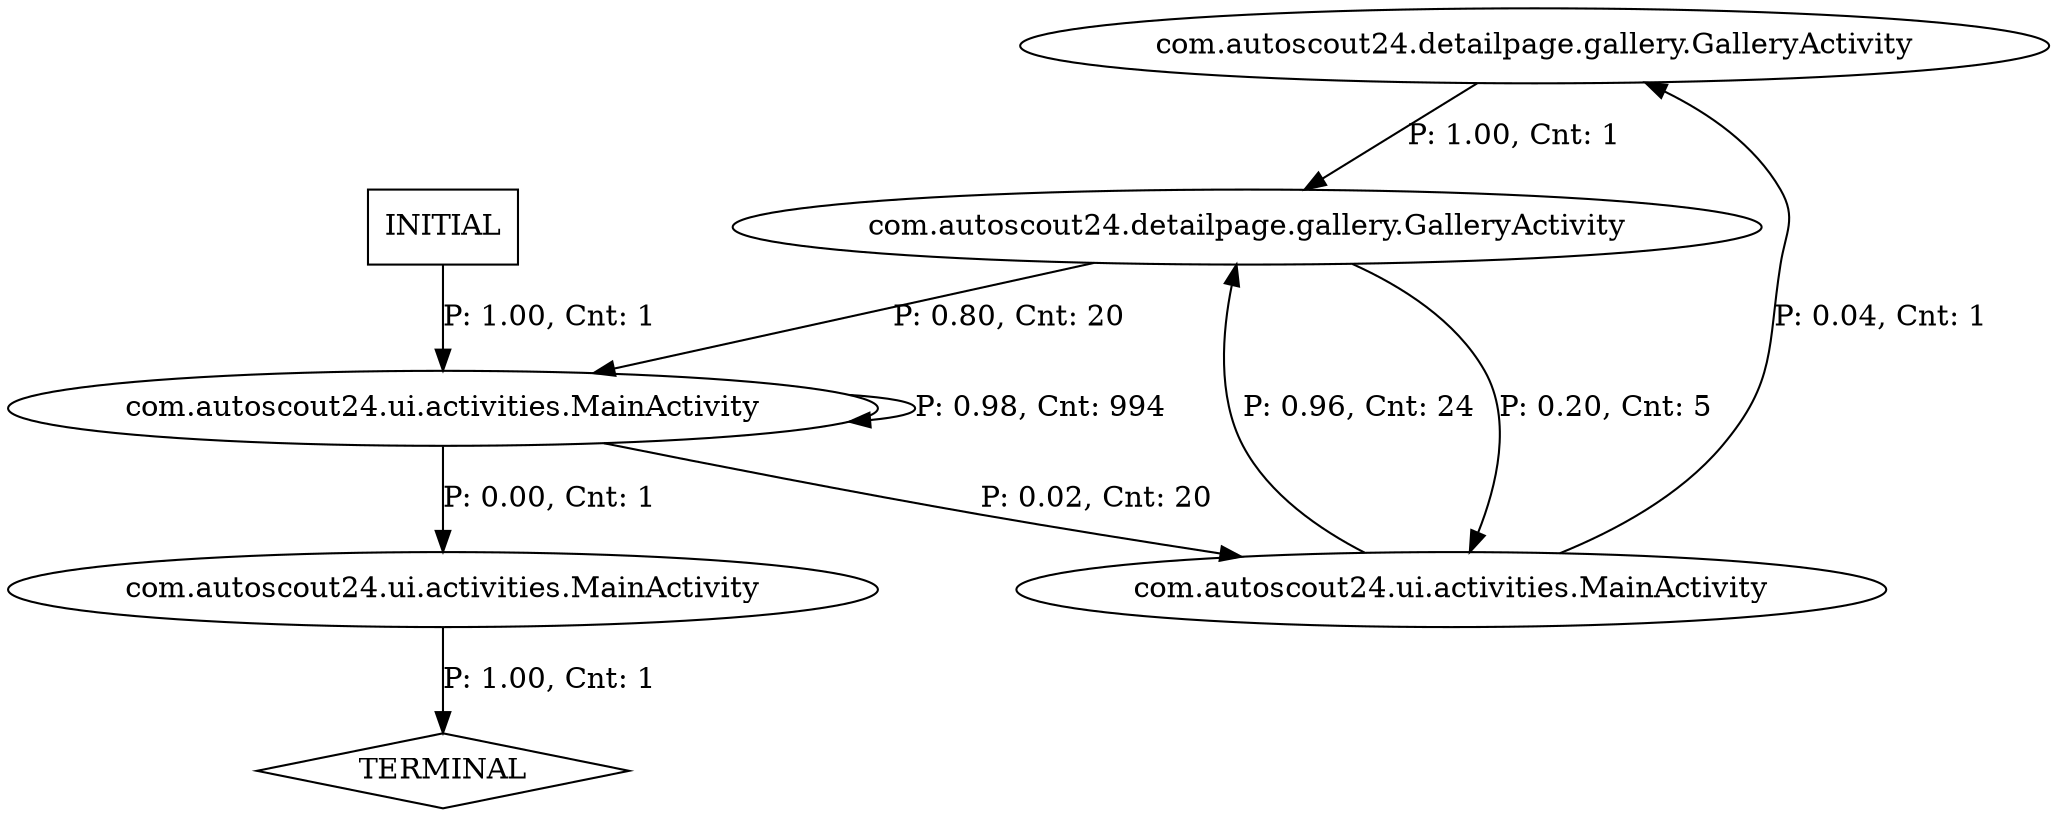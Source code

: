 digraph G {
  0 [label="com.autoscout24.detailpage.gallery.GalleryActivity"];
  1 [label="com.autoscout24.detailpage.gallery.GalleryActivity"];
  2 [label="com.autoscout24.ui.activities.MainActivity"];
  3 [label="com.autoscout24.ui.activities.MainActivity"];
  4 [label="com.autoscout24.ui.activities.MainActivity"];
  5 [label="TERMINAL",shape=diamond];
  6 [label="INITIAL",shape=box];
0->1 [label="P: 1.00, Cnt: 1"];
1->3 [label="P: 0.20, Cnt: 5"];
1->4 [label="P: 0.80, Cnt: 20"];
2->5 [label="P: 1.00, Cnt: 1"];
3->0 [label="P: 0.04, Cnt: 1"];
3->1 [label="P: 0.96, Cnt: 24"];
4->2 [label="P: 0.00, Cnt: 1"];
4->3 [label="P: 0.02, Cnt: 20"];
4->4 [label="P: 0.98, Cnt: 994"];
6->4 [label="P: 1.00, Cnt: 1"];
}

